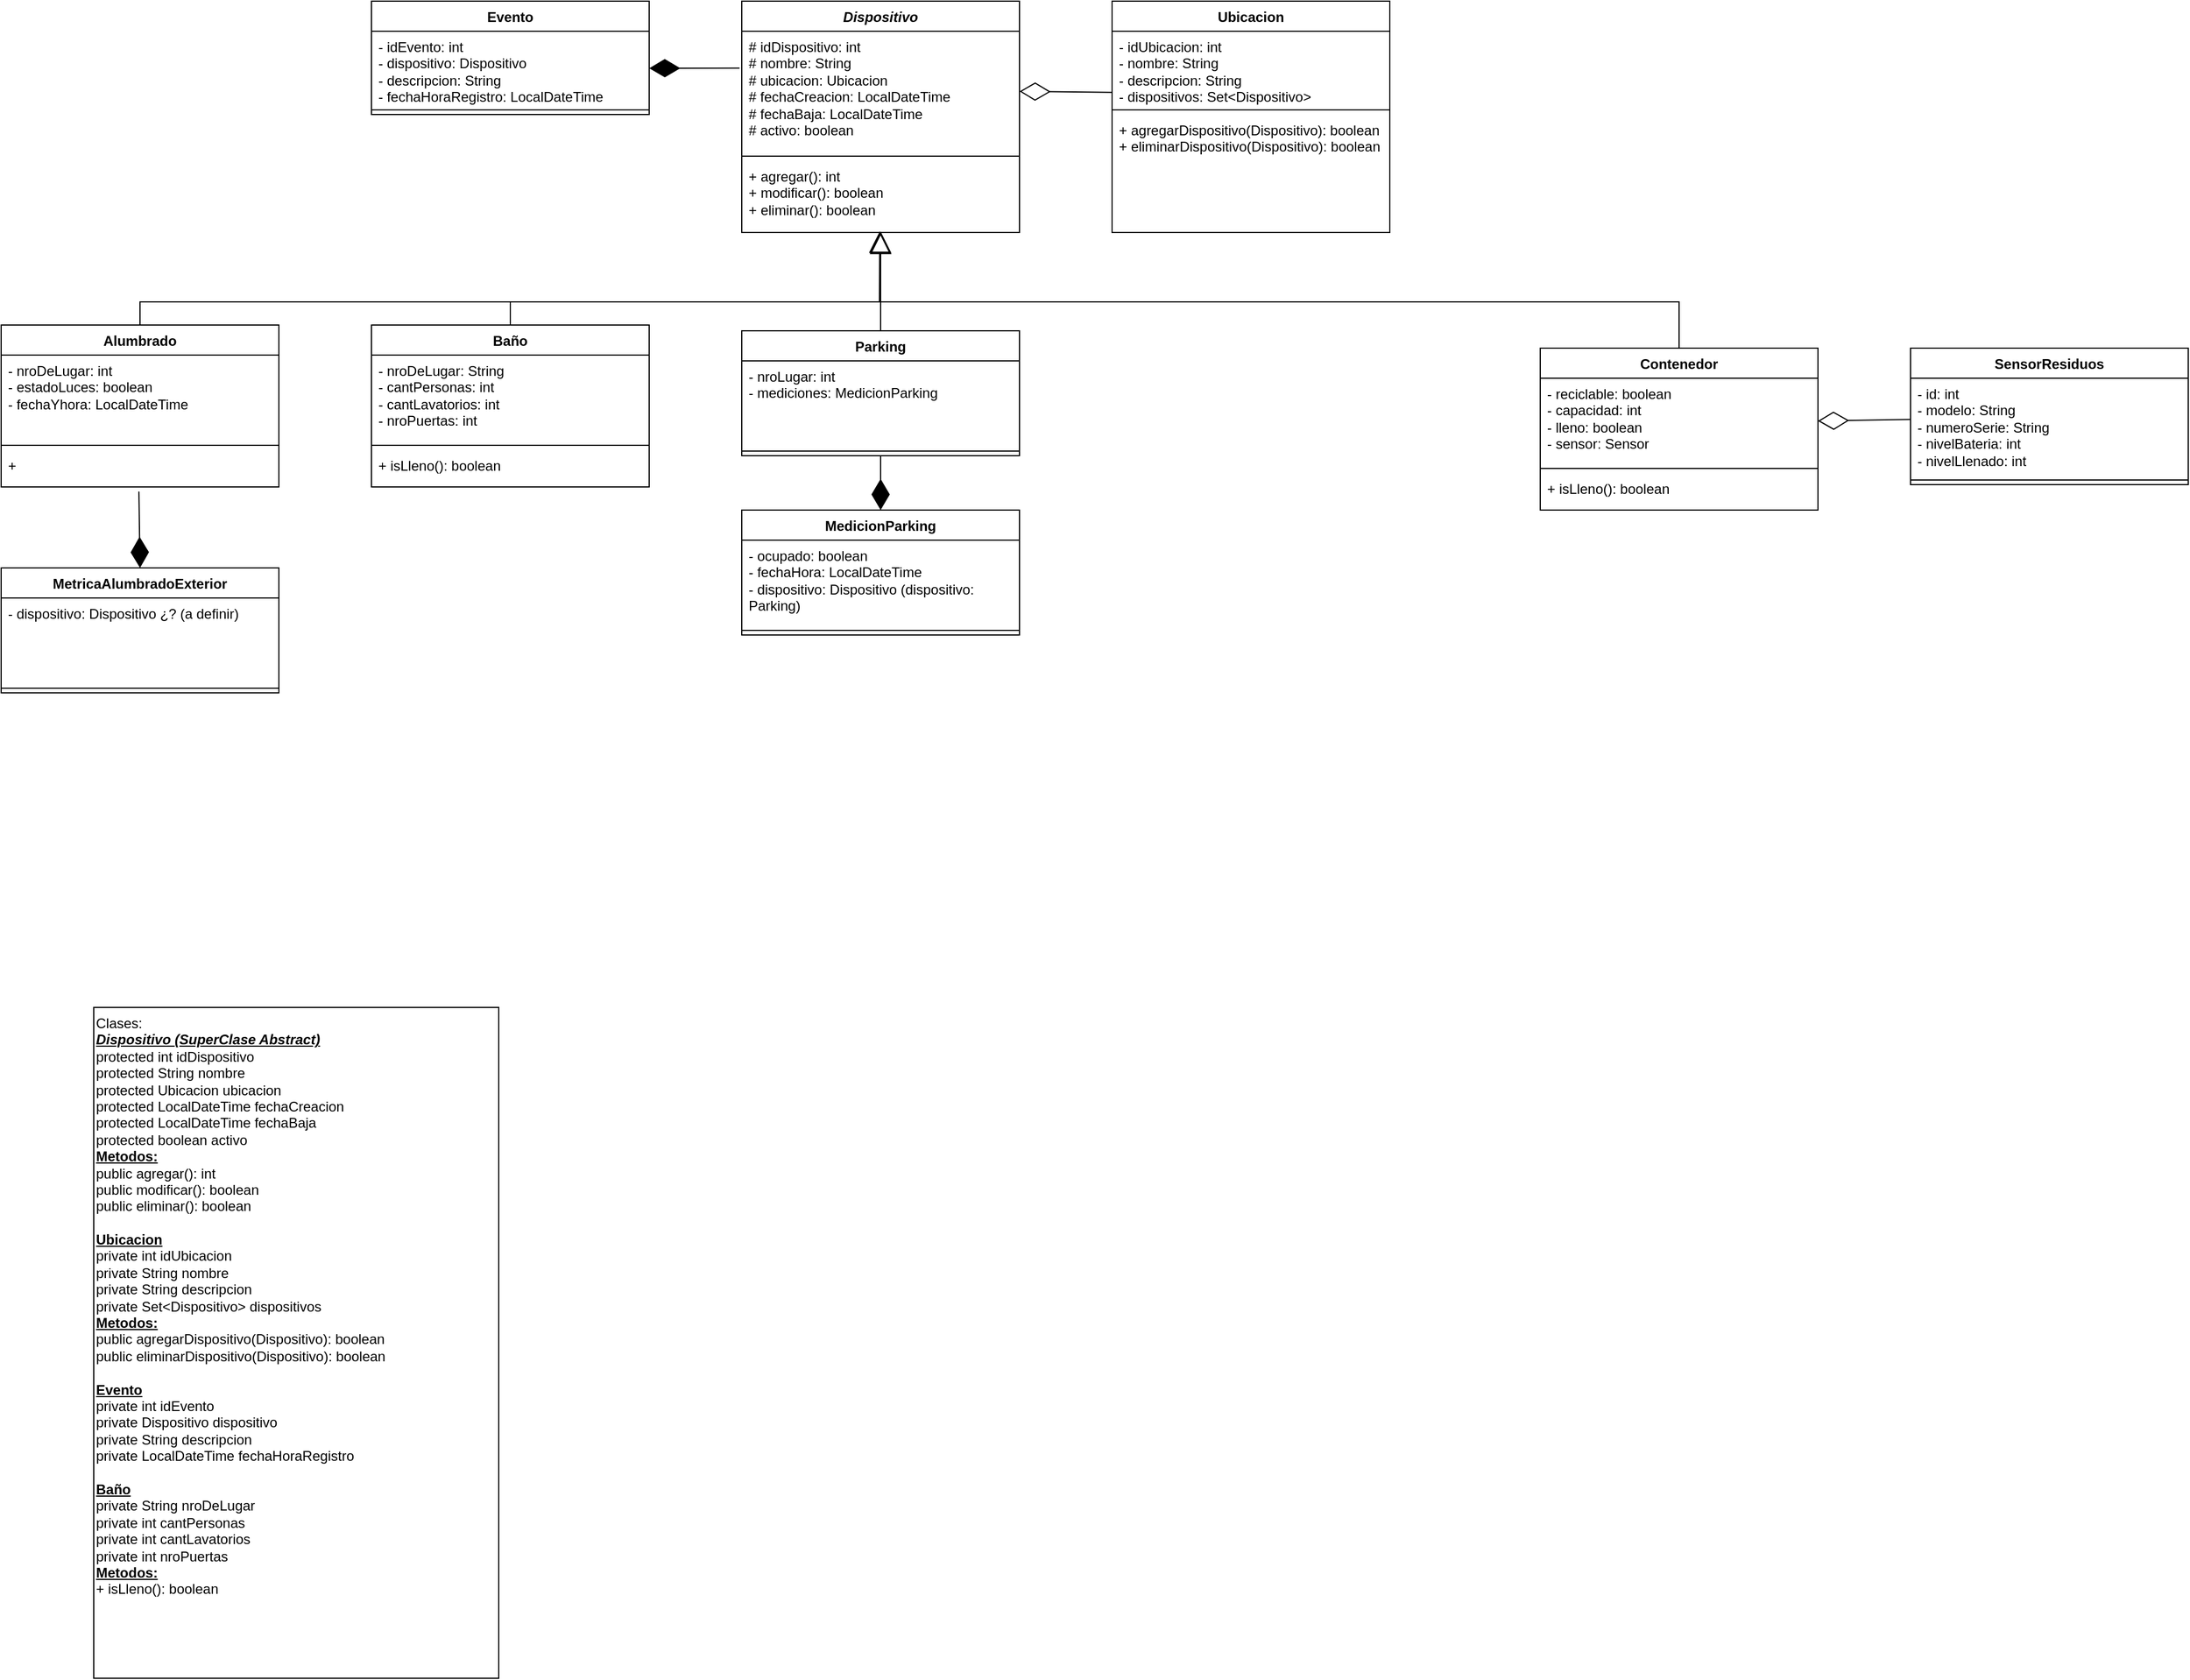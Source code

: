 <mxfile version="21.2.3" type="google">
  <diagram name="Page-1" id="c4acf3e9-155e-7222-9cf6-157b1a14988f">
    <mxGraphModel dx="1134" dy="590" grid="1" gridSize="10" guides="1" tooltips="1" connect="1" arrows="1" fold="1" page="1" pageScale="1" pageWidth="1700" pageHeight="1100" background="none" math="0" shadow="0">
      <root>
        <mxCell id="0" />
        <mxCell id="1" parent="0" />
        <mxCell id="F8O841RziVCeOHIme4oO-1" value="Ubicacion" style="swimlane;fontStyle=1;align=center;verticalAlign=top;childLayout=stackLayout;horizontal=1;startSize=26;horizontalStack=0;resizeParent=1;resizeParentMax=0;resizeLast=0;collapsible=1;marginBottom=0;whiteSpace=wrap;html=1;" parent="1" vertex="1">
          <mxGeometry x="1040" y="280" width="240" height="200" as="geometry">
            <mxRectangle x="480" y="400" width="80" height="30" as="alternateBounds" />
          </mxGeometry>
        </mxCell>
        <mxCell id="F8O841RziVCeOHIme4oO-2" value="- idUbicacion: int&lt;br&gt;- nombre: String&lt;br&gt;- descripcion: String&lt;br&gt;- dispositivos: Set&amp;lt;Dispositivo&amp;gt;" style="text;strokeColor=none;fillColor=none;align=left;verticalAlign=top;spacingLeft=4;spacingRight=4;overflow=hidden;rotatable=0;points=[[0,0.5],[1,0.5]];portConstraint=eastwest;whiteSpace=wrap;html=1;" parent="F8O841RziVCeOHIme4oO-1" vertex="1">
          <mxGeometry y="26" width="240" height="64" as="geometry" />
        </mxCell>
        <mxCell id="F8O841RziVCeOHIme4oO-3" value="" style="line;strokeWidth=1;fillColor=none;align=left;verticalAlign=middle;spacingTop=-1;spacingLeft=3;spacingRight=3;rotatable=0;labelPosition=right;points=[];portConstraint=eastwest;strokeColor=inherit;" parent="F8O841RziVCeOHIme4oO-1" vertex="1">
          <mxGeometry y="90" width="240" height="8" as="geometry" />
        </mxCell>
        <mxCell id="F8O841RziVCeOHIme4oO-4" value="+ agregarDispositivo(Dispositivo): boolean&lt;br&gt;+ eliminarDispositivo(Dispositivo): boolean" style="text;strokeColor=none;fillColor=none;align=left;verticalAlign=top;spacingLeft=4;spacingRight=4;overflow=hidden;rotatable=0;points=[[0,0.5],[1,0.5]];portConstraint=eastwest;whiteSpace=wrap;html=1;" parent="F8O841RziVCeOHIme4oO-1" vertex="1">
          <mxGeometry y="98" width="240" height="102" as="geometry" />
        </mxCell>
        <mxCell id="F8O841RziVCeOHIme4oO-5" value="&lt;i&gt;Dispositivo&lt;/i&gt;" style="swimlane;fontStyle=1;align=center;verticalAlign=top;childLayout=stackLayout;horizontal=1;startSize=26;horizontalStack=0;resizeParent=1;resizeParentMax=0;resizeLast=0;collapsible=1;marginBottom=0;whiteSpace=wrap;html=1;" parent="1" vertex="1">
          <mxGeometry x="720" y="280" width="240" height="200" as="geometry">
            <mxRectangle x="480" y="400" width="80" height="30" as="alternateBounds" />
          </mxGeometry>
        </mxCell>
        <mxCell id="F8O841RziVCeOHIme4oO-6" value="# idDispositivo: int&lt;br&gt;# nombre: String&lt;br&gt;# ubicacion: Ubicacion&lt;br&gt;# fechaCreacion: LocalDateTime&lt;br&gt;# fechaBaja: LocalDateTime&lt;br&gt;# activo: boolean" style="text;strokeColor=none;fillColor=none;align=left;verticalAlign=top;spacingLeft=4;spacingRight=4;overflow=hidden;rotatable=0;points=[[0,0.5],[1,0.5]];portConstraint=eastwest;whiteSpace=wrap;html=1;" parent="F8O841RziVCeOHIme4oO-5" vertex="1">
          <mxGeometry y="26" width="240" height="104" as="geometry" />
        </mxCell>
        <mxCell id="F8O841RziVCeOHIme4oO-7" value="" style="line;strokeWidth=1;fillColor=none;align=left;verticalAlign=middle;spacingTop=-1;spacingLeft=3;spacingRight=3;rotatable=0;labelPosition=right;points=[];portConstraint=eastwest;strokeColor=inherit;" parent="F8O841RziVCeOHIme4oO-5" vertex="1">
          <mxGeometry y="130" width="240" height="8" as="geometry" />
        </mxCell>
        <mxCell id="F8O841RziVCeOHIme4oO-8" value="+ agregar(): int&lt;br&gt;+ modificar(): boolean&lt;br&gt;+ eliminar(): boolean" style="text;strokeColor=none;fillColor=none;align=left;verticalAlign=top;spacingLeft=4;spacingRight=4;overflow=hidden;rotatable=0;points=[[0,0.5],[1,0.5]];portConstraint=eastwest;whiteSpace=wrap;html=1;" parent="F8O841RziVCeOHIme4oO-5" vertex="1">
          <mxGeometry y="138" width="240" height="62" as="geometry" />
        </mxCell>
        <mxCell id="Y4ut_rwbPkT-3MlVgnc4-1" value="Contenedor" style="swimlane;fontStyle=1;align=center;verticalAlign=top;childLayout=stackLayout;horizontal=1;startSize=26;horizontalStack=0;resizeParent=1;resizeParentMax=0;resizeLast=0;collapsible=1;marginBottom=0;whiteSpace=wrap;html=1;" parent="1" vertex="1">
          <mxGeometry x="1410" y="580" width="240" height="140" as="geometry">
            <mxRectangle x="480" y="400" width="80" height="30" as="alternateBounds" />
          </mxGeometry>
        </mxCell>
        <mxCell id="Y4ut_rwbPkT-3MlVgnc4-2" value="- reciclable: boolean&lt;br&gt;- capacidad: int&lt;br&gt;- lleno: boolean&lt;br&gt;- sensor: Sensor" style="text;strokeColor=none;fillColor=none;align=left;verticalAlign=top;spacingLeft=4;spacingRight=4;overflow=hidden;rotatable=0;points=[[0,0.5],[1,0.5]];portConstraint=eastwest;whiteSpace=wrap;html=1;" parent="Y4ut_rwbPkT-3MlVgnc4-1" vertex="1">
          <mxGeometry y="26" width="240" height="74" as="geometry" />
        </mxCell>
        <mxCell id="Y4ut_rwbPkT-3MlVgnc4-3" value="" style="line;strokeWidth=1;fillColor=none;align=left;verticalAlign=middle;spacingTop=-1;spacingLeft=3;spacingRight=3;rotatable=0;labelPosition=right;points=[];portConstraint=eastwest;strokeColor=inherit;" parent="Y4ut_rwbPkT-3MlVgnc4-1" vertex="1">
          <mxGeometry y="100" width="240" height="8" as="geometry" />
        </mxCell>
        <mxCell id="Y4ut_rwbPkT-3MlVgnc4-4" value="+ isLleno(): boolean" style="text;strokeColor=none;fillColor=none;align=left;verticalAlign=top;spacingLeft=4;spacingRight=4;overflow=hidden;rotatable=0;points=[[0,0.5],[1,0.5]];portConstraint=eastwest;whiteSpace=wrap;html=1;" parent="Y4ut_rwbPkT-3MlVgnc4-1" vertex="1">
          <mxGeometry y="108" width="240" height="32" as="geometry" />
        </mxCell>
        <mxCell id="Y4ut_rwbPkT-3MlVgnc4-6" value="" style="endArrow=block;endSize=16;endFill=0;html=1;rounded=0;exitX=0.5;exitY=0;exitDx=0;exitDy=0;entryX=0.5;entryY=1;entryDx=0;entryDy=0;entryPerimeter=0;" parent="1" source="Y4ut_rwbPkT-3MlVgnc4-1" target="F8O841RziVCeOHIme4oO-8" edge="1">
          <mxGeometry width="160" relative="1" as="geometry">
            <mxPoint x="1150" y="590" as="sourcePoint" />
            <mxPoint x="870" y="460" as="targetPoint" />
            <Array as="points">
              <mxPoint x="1530" y="540" />
              <mxPoint x="1240" y="540" />
              <mxPoint x="840" y="540" />
            </Array>
          </mxGeometry>
        </mxCell>
        <mxCell id="Y4ut_rwbPkT-3MlVgnc4-9" value="" style="endArrow=diamondThin;endFill=0;endSize=24;html=1;rounded=0;entryX=1;entryY=0.5;entryDx=0;entryDy=0;exitX=0;exitY=0.826;exitDx=0;exitDy=0;exitPerimeter=0;" parent="1" source="F8O841RziVCeOHIme4oO-2" target="F8O841RziVCeOHIme4oO-6" edge="1">
          <mxGeometry width="160" relative="1" as="geometry">
            <mxPoint x="1010" y="410" as="sourcePoint" />
            <mxPoint x="1210" y="540" as="targetPoint" />
          </mxGeometry>
        </mxCell>
        <mxCell id="Y4ut_rwbPkT-3MlVgnc4-11" value="SensorResiduos" style="swimlane;fontStyle=1;align=center;verticalAlign=top;childLayout=stackLayout;horizontal=1;startSize=26;horizontalStack=0;resizeParent=1;resizeParentMax=0;resizeLast=0;collapsible=1;marginBottom=0;whiteSpace=wrap;html=1;" parent="1" vertex="1">
          <mxGeometry x="1730" y="580" width="240" height="118" as="geometry">
            <mxRectangle x="480" y="400" width="80" height="30" as="alternateBounds" />
          </mxGeometry>
        </mxCell>
        <mxCell id="Y4ut_rwbPkT-3MlVgnc4-12" value="- id: int&lt;br&gt;- modelo: String&lt;br&gt;- numeroSerie: String&lt;br&gt;- nivelBateria: int&lt;br&gt;- nivelLlenado: int" style="text;strokeColor=none;fillColor=none;align=left;verticalAlign=top;spacingLeft=4;spacingRight=4;overflow=hidden;rotatable=0;points=[[0,0.5],[1,0.5]];portConstraint=eastwest;whiteSpace=wrap;html=1;" parent="Y4ut_rwbPkT-3MlVgnc4-11" vertex="1">
          <mxGeometry y="26" width="240" height="84" as="geometry" />
        </mxCell>
        <mxCell id="Y4ut_rwbPkT-3MlVgnc4-13" value="" style="line;strokeWidth=1;fillColor=none;align=left;verticalAlign=middle;spacingTop=-1;spacingLeft=3;spacingRight=3;rotatable=0;labelPosition=right;points=[];portConstraint=eastwest;strokeColor=inherit;" parent="Y4ut_rwbPkT-3MlVgnc4-11" vertex="1">
          <mxGeometry y="110" width="240" height="8" as="geometry" />
        </mxCell>
        <mxCell id="Y4ut_rwbPkT-3MlVgnc4-15" value="" style="endArrow=diamondThin;endFill=0;endSize=24;html=1;rounded=0;entryX=1;entryY=0.5;entryDx=0;entryDy=0;exitX=0.002;exitY=0.424;exitDx=0;exitDy=0;exitPerimeter=0;" parent="1" source="Y4ut_rwbPkT-3MlVgnc4-12" target="Y4ut_rwbPkT-3MlVgnc4-2" edge="1">
          <mxGeometry width="160" relative="1" as="geometry">
            <mxPoint x="1730" y="710" as="sourcePoint" />
            <mxPoint x="1640" y="668" as="targetPoint" />
          </mxGeometry>
        </mxCell>
        <mxCell id="CIZcdTz_rNA8p1j0GoCH-2" value="Evento" style="swimlane;fontStyle=1;align=center;verticalAlign=top;childLayout=stackLayout;horizontal=1;startSize=26;horizontalStack=0;resizeParent=1;resizeParentMax=0;resizeLast=0;collapsible=1;marginBottom=0;whiteSpace=wrap;html=1;" parent="1" vertex="1">
          <mxGeometry x="400" y="280" width="240" height="98" as="geometry">
            <mxRectangle x="480" y="400" width="80" height="30" as="alternateBounds" />
          </mxGeometry>
        </mxCell>
        <mxCell id="CIZcdTz_rNA8p1j0GoCH-3" value="- idEvento: int&lt;br&gt;- dispositivo: Dispositivo&lt;br&gt;- descripcion: String&lt;br&gt;- fechaHoraRegistro: LocalDateTime" style="text;strokeColor=none;fillColor=none;align=left;verticalAlign=top;spacingLeft=4;spacingRight=4;overflow=hidden;rotatable=0;points=[[0,0.5],[1,0.5]];portConstraint=eastwest;whiteSpace=wrap;html=1;" parent="CIZcdTz_rNA8p1j0GoCH-2" vertex="1">
          <mxGeometry y="26" width="240" height="64" as="geometry" />
        </mxCell>
        <mxCell id="CIZcdTz_rNA8p1j0GoCH-4" value="" style="line;strokeWidth=1;fillColor=none;align=left;verticalAlign=middle;spacingTop=-1;spacingLeft=3;spacingRight=3;rotatable=0;labelPosition=right;points=[];portConstraint=eastwest;strokeColor=inherit;" parent="CIZcdTz_rNA8p1j0GoCH-2" vertex="1">
          <mxGeometry y="90" width="240" height="8" as="geometry" />
        </mxCell>
        <mxCell id="CIZcdTz_rNA8p1j0GoCH-7" value="" style="endArrow=diamondThin;endFill=1;endSize=24;html=1;rounded=0;entryX=1;entryY=0.5;entryDx=0;entryDy=0;exitX=-0.008;exitY=0.306;exitDx=0;exitDy=0;exitPerimeter=0;" parent="1" source="F8O841RziVCeOHIme4oO-6" target="CIZcdTz_rNA8p1j0GoCH-3" edge="1">
          <mxGeometry width="160" relative="1" as="geometry">
            <mxPoint x="560" y="570" as="sourcePoint" />
            <mxPoint x="720" y="570" as="targetPoint" />
          </mxGeometry>
        </mxCell>
        <mxCell id="CIZcdTz_rNA8p1j0GoCH-8" value="Baño" style="swimlane;fontStyle=1;align=center;verticalAlign=top;childLayout=stackLayout;horizontal=1;startSize=26;horizontalStack=0;resizeParent=1;resizeParentMax=0;resizeLast=0;collapsible=1;marginBottom=0;whiteSpace=wrap;html=1;" parent="1" vertex="1">
          <mxGeometry x="400" y="560" width="240" height="140" as="geometry">
            <mxRectangle x="480" y="400" width="80" height="30" as="alternateBounds" />
          </mxGeometry>
        </mxCell>
        <mxCell id="CIZcdTz_rNA8p1j0GoCH-9" value="- nroDeLugar: String&lt;br&gt;- cantPersonas: int&lt;br&gt;- cantLavatorios: int&lt;br&gt;- nroPuertas: int" style="text;strokeColor=none;fillColor=none;align=left;verticalAlign=top;spacingLeft=4;spacingRight=4;overflow=hidden;rotatable=0;points=[[0,0.5],[1,0.5]];portConstraint=eastwest;whiteSpace=wrap;html=1;" parent="CIZcdTz_rNA8p1j0GoCH-8" vertex="1">
          <mxGeometry y="26" width="240" height="74" as="geometry" />
        </mxCell>
        <mxCell id="CIZcdTz_rNA8p1j0GoCH-10" value="" style="line;strokeWidth=1;fillColor=none;align=left;verticalAlign=middle;spacingTop=-1;spacingLeft=3;spacingRight=3;rotatable=0;labelPosition=right;points=[];portConstraint=eastwest;strokeColor=inherit;" parent="CIZcdTz_rNA8p1j0GoCH-8" vertex="1">
          <mxGeometry y="100" width="240" height="8" as="geometry" />
        </mxCell>
        <mxCell id="CIZcdTz_rNA8p1j0GoCH-11" value="+ isLleno(): boolean" style="text;strokeColor=none;fillColor=none;align=left;verticalAlign=top;spacingLeft=4;spacingRight=4;overflow=hidden;rotatable=0;points=[[0,0.5],[1,0.5]];portConstraint=eastwest;whiteSpace=wrap;html=1;" parent="CIZcdTz_rNA8p1j0GoCH-8" vertex="1">
          <mxGeometry y="108" width="240" height="32" as="geometry" />
        </mxCell>
        <mxCell id="CIZcdTz_rNA8p1j0GoCH-12" value="" style="endArrow=block;endSize=16;endFill=0;html=1;rounded=0;exitX=0.5;exitY=0;exitDx=0;exitDy=0;entryX=0.497;entryY=0.984;entryDx=0;entryDy=0;entryPerimeter=0;" parent="1" source="CIZcdTz_rNA8p1j0GoCH-8" target="F8O841RziVCeOHIme4oO-8" edge="1">
          <mxGeometry x="-0.0" width="160" relative="1" as="geometry">
            <mxPoint x="1170" y="570" as="sourcePoint" />
            <mxPoint x="850" y="500" as="targetPoint" />
            <Array as="points">
              <mxPoint x="520" y="540" />
              <mxPoint x="839" y="540" />
            </Array>
            <mxPoint as="offset" />
          </mxGeometry>
        </mxCell>
        <mxCell id="CIZcdTz_rNA8p1j0GoCH-17" value="" style="endArrow=block;endSize=16;endFill=0;html=1;rounded=0;exitX=0.5;exitY=0;exitDx=0;exitDy=0;" parent="1" edge="1">
          <mxGeometry x="-0.549" width="160" relative="1" as="geometry">
            <mxPoint x="200" y="560" as="sourcePoint" />
            <mxPoint x="840" y="480" as="targetPoint" />
            <Array as="points">
              <mxPoint x="200" y="540" />
              <mxPoint x="840" y="540" />
            </Array>
            <mxPoint as="offset" />
          </mxGeometry>
        </mxCell>
        <mxCell id="CIZcdTz_rNA8p1j0GoCH-18" value="MetricaAlumbradoExterior" style="swimlane;fontStyle=1;align=center;verticalAlign=top;childLayout=stackLayout;horizontal=1;startSize=26;horizontalStack=0;resizeParent=1;resizeParentMax=0;resizeLast=0;collapsible=1;marginBottom=0;whiteSpace=wrap;html=1;" parent="1" vertex="1">
          <mxGeometry x="80" y="770" width="240" height="108" as="geometry">
            <mxRectangle x="480" y="400" width="80" height="30" as="alternateBounds" />
          </mxGeometry>
        </mxCell>
        <mxCell id="CIZcdTz_rNA8p1j0GoCH-19" value="- dispositivo: Dispositivo ¿? (a definir)" style="text;strokeColor=none;fillColor=none;align=left;verticalAlign=top;spacingLeft=4;spacingRight=4;overflow=hidden;rotatable=0;points=[[0,0.5],[1,0.5]];portConstraint=eastwest;whiteSpace=wrap;html=1;" parent="CIZcdTz_rNA8p1j0GoCH-18" vertex="1">
          <mxGeometry y="26" width="240" height="74" as="geometry" />
        </mxCell>
        <mxCell id="CIZcdTz_rNA8p1j0GoCH-20" value="" style="line;strokeWidth=1;fillColor=none;align=left;verticalAlign=middle;spacingTop=-1;spacingLeft=3;spacingRight=3;rotatable=0;labelPosition=right;points=[];portConstraint=eastwest;strokeColor=inherit;" parent="CIZcdTz_rNA8p1j0GoCH-18" vertex="1">
          <mxGeometry y="100" width="240" height="8" as="geometry" />
        </mxCell>
        <mxCell id="CIZcdTz_rNA8p1j0GoCH-21" value="Parking" style="swimlane;fontStyle=1;align=center;verticalAlign=top;childLayout=stackLayout;horizontal=1;startSize=26;horizontalStack=0;resizeParent=1;resizeParentMax=0;resizeLast=0;collapsible=1;marginBottom=0;whiteSpace=wrap;html=1;" parent="1" vertex="1">
          <mxGeometry x="720" y="565" width="240" height="108" as="geometry">
            <mxRectangle x="480" y="400" width="80" height="30" as="alternateBounds" />
          </mxGeometry>
        </mxCell>
        <mxCell id="CIZcdTz_rNA8p1j0GoCH-22" value="- nroLugar: int&lt;br&gt;- mediciones: MedicionParking" style="text;strokeColor=none;fillColor=none;align=left;verticalAlign=top;spacingLeft=4;spacingRight=4;overflow=hidden;rotatable=0;points=[[0,0.5],[1,0.5]];portConstraint=eastwest;whiteSpace=wrap;html=1;" parent="CIZcdTz_rNA8p1j0GoCH-21" vertex="1">
          <mxGeometry y="26" width="240" height="74" as="geometry" />
        </mxCell>
        <mxCell id="CIZcdTz_rNA8p1j0GoCH-23" value="" style="line;strokeWidth=1;fillColor=none;align=left;verticalAlign=middle;spacingTop=-1;spacingLeft=3;spacingRight=3;rotatable=0;labelPosition=right;points=[];portConstraint=eastwest;strokeColor=inherit;" parent="CIZcdTz_rNA8p1j0GoCH-21" vertex="1">
          <mxGeometry y="100" width="240" height="8" as="geometry" />
        </mxCell>
        <mxCell id="CIZcdTz_rNA8p1j0GoCH-25" value="" style="endArrow=block;endSize=16;endFill=0;html=1;rounded=0;exitX=0.5;exitY=0;exitDx=0;exitDy=0;entryX=0.5;entryY=0.985;entryDx=0;entryDy=0;entryPerimeter=0;" parent="1" source="CIZcdTz_rNA8p1j0GoCH-21" target="F8O841RziVCeOHIme4oO-8" edge="1">
          <mxGeometry x="-0.418" width="160" relative="1" as="geometry">
            <mxPoint x="210" y="570" as="sourcePoint" />
            <mxPoint x="850" y="490" as="targetPoint" />
            <Array as="points" />
            <mxPoint as="offset" />
          </mxGeometry>
        </mxCell>
        <mxCell id="CIZcdTz_rNA8p1j0GoCH-26" value="MedicionParking" style="swimlane;fontStyle=1;align=center;verticalAlign=top;childLayout=stackLayout;horizontal=1;startSize=26;horizontalStack=0;resizeParent=1;resizeParentMax=0;resizeLast=0;collapsible=1;marginBottom=0;whiteSpace=wrap;html=1;" parent="1" vertex="1">
          <mxGeometry x="720" y="720" width="240" height="108" as="geometry">
            <mxRectangle x="480" y="400" width="80" height="30" as="alternateBounds" />
          </mxGeometry>
        </mxCell>
        <mxCell id="CIZcdTz_rNA8p1j0GoCH-27" value="- ocupado: boolean&lt;br&gt;- fechaHora: LocalDateTime&lt;br&gt;- dispositivo: Dispositivo (dispositivo: Parking)" style="text;strokeColor=none;fillColor=none;align=left;verticalAlign=top;spacingLeft=4;spacingRight=4;overflow=hidden;rotatable=0;points=[[0,0.5],[1,0.5]];portConstraint=eastwest;whiteSpace=wrap;html=1;" parent="CIZcdTz_rNA8p1j0GoCH-26" vertex="1">
          <mxGeometry y="26" width="240" height="74" as="geometry" />
        </mxCell>
        <mxCell id="CIZcdTz_rNA8p1j0GoCH-28" value="" style="line;strokeWidth=1;fillColor=none;align=left;verticalAlign=middle;spacingTop=-1;spacingLeft=3;spacingRight=3;rotatable=0;labelPosition=right;points=[];portConstraint=eastwest;strokeColor=inherit;" parent="CIZcdTz_rNA8p1j0GoCH-26" vertex="1">
          <mxGeometry y="100" width="240" height="8" as="geometry" />
        </mxCell>
        <mxCell id="CIZcdTz_rNA8p1j0GoCH-29" value="" style="endArrow=diamondThin;endFill=1;endSize=24;html=1;rounded=0;entryX=0.5;entryY=0;entryDx=0;entryDy=0;exitX=0.5;exitY=1;exitDx=0;exitDy=0;" parent="1" source="CIZcdTz_rNA8p1j0GoCH-21" target="CIZcdTz_rNA8p1j0GoCH-26" edge="1">
          <mxGeometry width="160" relative="1" as="geometry">
            <mxPoint x="978" y="699.29" as="sourcePoint" />
            <mxPoint x="900" y="699.29" as="targetPoint" />
          </mxGeometry>
        </mxCell>
        <mxCell id="CIZcdTz_rNA8p1j0GoCH-30" value="" style="endArrow=diamondThin;endFill=1;endSize=24;html=1;rounded=0;exitX=0.496;exitY=1.125;exitDx=0;exitDy=0;entryX=0.5;entryY=0;entryDx=0;entryDy=0;exitPerimeter=0;" parent="1" source="XlzE2lzIOYXzJtR8VWbO-10" target="CIZcdTz_rNA8p1j0GoCH-18" edge="1">
          <mxGeometry width="160" relative="1" as="geometry">
            <mxPoint x="200" y="670" as="sourcePoint" />
            <mxPoint x="240" y="707" as="targetPoint" />
          </mxGeometry>
        </mxCell>
        <mxCell id="CIZcdTz_rNA8p1j0GoCH-31" value="Clases:&lt;br&gt;&lt;i style=&quot;font-weight: 700;&quot;&gt;&lt;u&gt;Dispositivo (SuperClase Abstract)&lt;/u&gt;&lt;br&gt;&lt;/i&gt;protected int&amp;nbsp;idDispositivo&lt;br style=&quot;&quot;&gt;protected String&amp;nbsp;&lt;span style=&quot;&quot;&gt;nombre&lt;/span&gt;&lt;br style=&quot;&quot;&gt;protected Ubicacion&amp;nbsp;&lt;span style=&quot;&quot;&gt;ubicacion&lt;/span&gt;&lt;br style=&quot;&quot;&gt;protected LocalDateTime&amp;nbsp;&lt;span style=&quot;&quot;&gt;fechaCreacion&lt;/span&gt;&lt;br style=&quot;&quot;&gt;protected LocalDateTime&amp;nbsp;&lt;span style=&quot;&quot;&gt;fechaBaja&lt;/span&gt;&lt;br style=&quot;&quot;&gt;protected boolean&amp;nbsp;&lt;span style=&quot;&quot;&gt;activo&lt;br&gt;&lt;/span&gt;&lt;span style=&quot;font-weight: 700;&quot;&gt;&lt;u&gt;Metodos:&lt;/u&gt;&lt;br&gt;&lt;/span&gt;public agregar(): int&lt;br&gt;public&amp;nbsp;modificar(): boolean&lt;br&gt;public&amp;nbsp;eliminar(): boolean&lt;br&gt;&lt;i style=&quot;font-weight: 700;&quot;&gt;&lt;br&gt;&lt;/i&gt;&lt;b&gt;&lt;u&gt;Ubicacion&lt;/u&gt;&lt;/b&gt;&lt;br&gt;&lt;div style=&quot;&quot;&gt;private int idUbicacion&lt;/div&gt;&lt;div style=&quot;&quot;&gt;private String nombre&lt;/div&gt;&lt;div style=&quot;&quot;&gt;private String descripcion&lt;/div&gt;&lt;div style=&quot;&quot;&gt;private Set&amp;lt;Dispositivo&amp;gt; dispositivos&lt;/div&gt;&lt;div style=&quot;&quot;&gt;&lt;u style=&quot;font-weight: 700;&quot;&gt;Metodos:&lt;/u&gt;&lt;br&gt;&lt;/div&gt;public&amp;nbsp;&lt;span style=&quot;background-color: initial;&quot;&gt;agregarDispositivo(Dispositivo): boolean&lt;/span&gt;&lt;br&gt;public&amp;nbsp;eliminarDispositivo(Dispositivo): boolean&lt;br&gt;&lt;br&gt;&lt;span style=&quot;font-weight: 700; text-align: center;&quot;&gt;&lt;u&gt;Evento&lt;br&gt;&lt;/u&gt;&lt;/span&gt;private int idEvento&lt;br&gt;private Dispositivo dispositivo&lt;br&gt;private String&amp;nbsp;descripcion&lt;br&gt;private LocalDateTime fechaHoraRegistro&lt;br&gt;&lt;br&gt;&lt;span style=&quot;font-weight: 700; text-align: center;&quot;&gt;&lt;u&gt;Baño&lt;br&gt;&lt;/u&gt;&lt;/span&gt;private String nroDeLugar&lt;br&gt;private&amp;nbsp;int cantPersonas&lt;br&gt;private&amp;nbsp;int&amp;nbsp;cantLavatorios&lt;br&gt;private&amp;nbsp;int nroPuertas&lt;br&gt;&lt;b&gt;&lt;u&gt;Metodos:&lt;/u&gt;&lt;/b&gt;&lt;br&gt;+ isLleno(): boolean&lt;span style=&quot;background-color: initial;&quot;&gt;&lt;br&gt;&lt;/span&gt;" style="html=1;whiteSpace=wrap;align=left;verticalAlign=top;" parent="1" vertex="1">
          <mxGeometry x="160" y="1150" width="350" height="580" as="geometry" />
        </mxCell>
        <mxCell id="XlzE2lzIOYXzJtR8VWbO-7" value="Alumbrado" style="swimlane;fontStyle=1;align=center;verticalAlign=top;childLayout=stackLayout;horizontal=1;startSize=26;horizontalStack=0;resizeParent=1;resizeParentMax=0;resizeLast=0;collapsible=1;marginBottom=0;whiteSpace=wrap;html=1;" parent="1" vertex="1">
          <mxGeometry x="80" y="560" width="240" height="140" as="geometry">
            <mxRectangle x="480" y="400" width="80" height="30" as="alternateBounds" />
          </mxGeometry>
        </mxCell>
        <mxCell id="XlzE2lzIOYXzJtR8VWbO-8" value="&lt;div&gt;- nroDeLugar: int&lt;/div&gt;&lt;div&gt;- estadoLuces: boolean&lt;/div&gt;&lt;div&gt;- fechaYhora: LocalDateTime&lt;/div&gt;&lt;div&gt;&lt;br&gt;&lt;/div&gt;" style="text;strokeColor=none;fillColor=none;align=left;verticalAlign=top;spacingLeft=4;spacingRight=4;overflow=hidden;rotatable=0;points=[[0,0.5],[1,0.5]];portConstraint=eastwest;whiteSpace=wrap;html=1;" parent="XlzE2lzIOYXzJtR8VWbO-7" vertex="1">
          <mxGeometry y="26" width="240" height="74" as="geometry" />
        </mxCell>
        <mxCell id="XlzE2lzIOYXzJtR8VWbO-9" value="" style="line;strokeWidth=1;fillColor=none;align=left;verticalAlign=middle;spacingTop=-1;spacingLeft=3;spacingRight=3;rotatable=0;labelPosition=right;points=[];portConstraint=eastwest;strokeColor=inherit;" parent="XlzE2lzIOYXzJtR8VWbO-7" vertex="1">
          <mxGeometry y="100" width="240" height="8" as="geometry" />
        </mxCell>
        <mxCell id="XlzE2lzIOYXzJtR8VWbO-10" value="+&amp;nbsp;&amp;nbsp;" style="text;strokeColor=none;fillColor=none;align=left;verticalAlign=top;spacingLeft=4;spacingRight=4;overflow=hidden;rotatable=0;points=[[0,0.5],[1,0.5]];portConstraint=eastwest;whiteSpace=wrap;html=1;" parent="XlzE2lzIOYXzJtR8VWbO-7" vertex="1">
          <mxGeometry y="108" width="240" height="32" as="geometry" />
        </mxCell>
      </root>
    </mxGraphModel>
  </diagram>
</mxfile>
